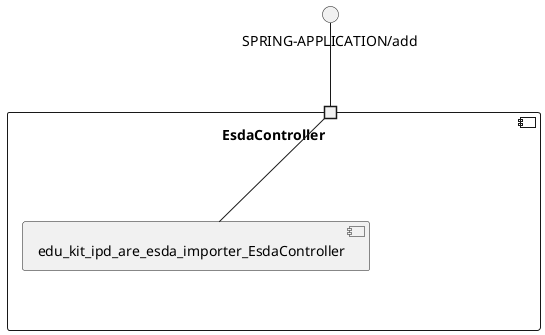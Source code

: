 @startuml
skinparam fixCircleLabelOverlapping true
skinparam componentStyle uml2
component "EsdaController\n\n\n\n\n\n" {
[edu_kit_ipd_are_esda_importer_EsdaController]
portin " " as EsdaController_requires_SPRING_APPLICATION_add
"EsdaController_requires_SPRING_APPLICATION_add"--[edu_kit_ipd_are_esda_importer_EsdaController]
}
interface "SPRING-APPLICATION/add" as interface.SPRING_APPLICATION_add
interface.SPRING_APPLICATION_add--"EsdaController_requires_SPRING_APPLICATION_add"

@enduml
